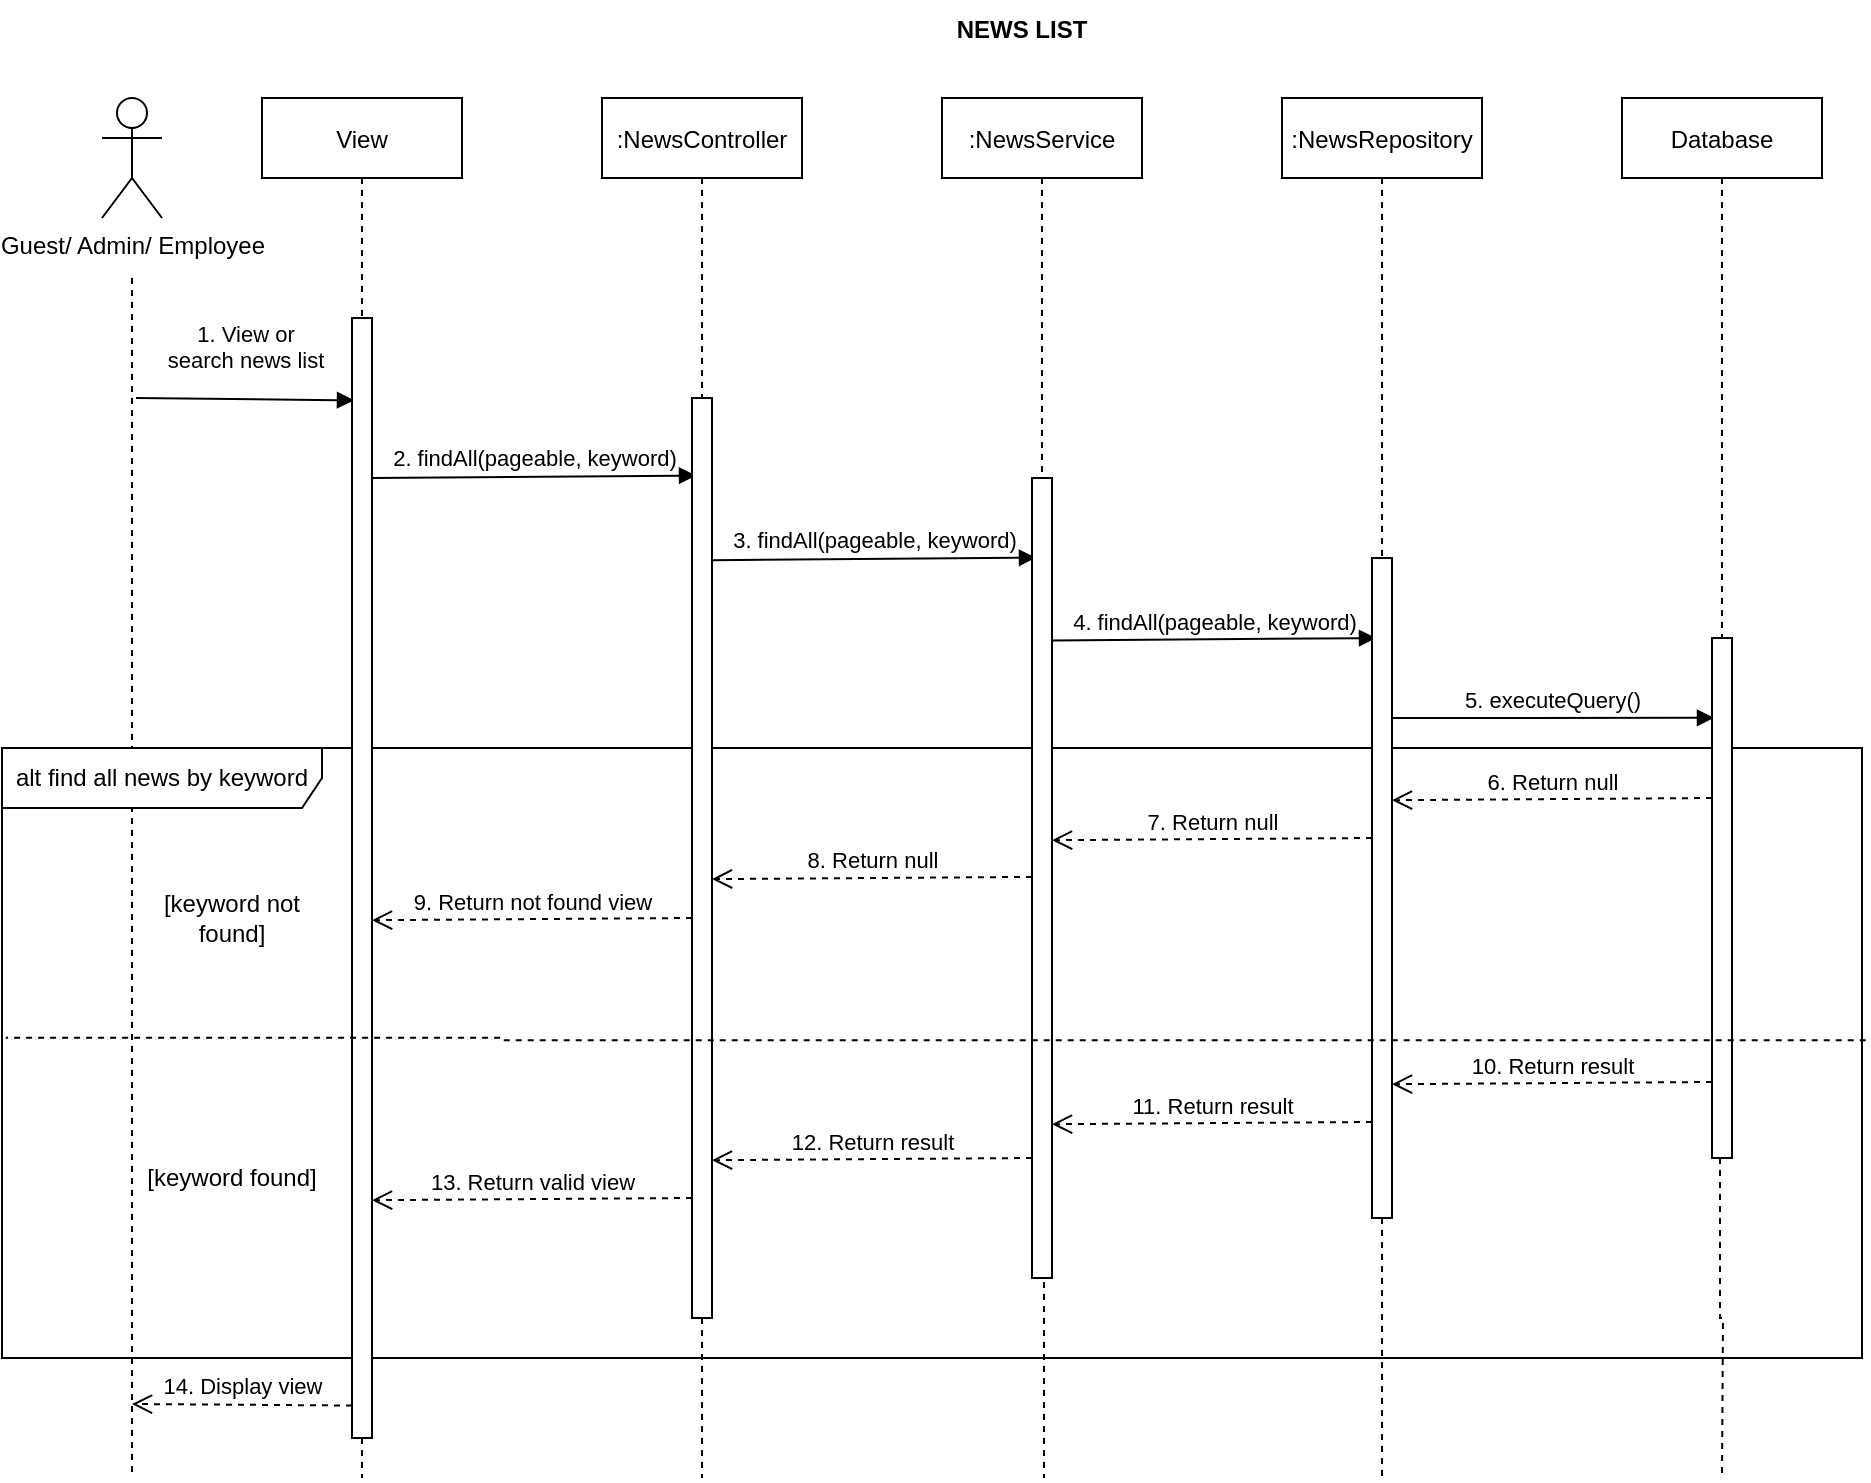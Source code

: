 <mxfile version="20.2.8" type="device"><diagram id="kgpKYQtTHZ0yAKxKKP6v" name="Page-1"><mxGraphModel dx="1108" dy="450" grid="1" gridSize="10" guides="1" tooltips="1" connect="1" arrows="1" fold="1" page="1" pageScale="1" pageWidth="850" pageHeight="1100" math="0" shadow="0"><root><mxCell id="0"/><mxCell id="1" parent="0"/><mxCell id="1rYxMRe_m1wBD9LGmmaj-11" style="edgeStyle=orthogonalEdgeStyle;rounded=0;orthogonalLoop=1;jettySize=auto;html=1;dashed=1;endArrow=none;endFill=0;" parent="1" edge="1"><mxGeometry relative="1" as="geometry"><mxPoint x="95" y="1100" as="targetPoint"/><mxPoint x="95" y="500" as="sourcePoint"/></mxGeometry></mxCell><mxCell id="1rYxMRe_m1wBD9LGmmaj-10" value="Guest/ Admin/ Employee&lt;br&gt;" style="shape=umlActor;verticalLabelPosition=bottom;verticalAlign=top;html=1;" parent="1" vertex="1"><mxGeometry x="80" y="410" width="30" height="60" as="geometry"/></mxCell><mxCell id="1rYxMRe_m1wBD9LGmmaj-12" value="View" style="shape=umlLifeline;perimeter=lifelinePerimeter;container=1;collapsible=0;recursiveResize=0;rounded=0;shadow=0;strokeWidth=1;" parent="1" vertex="1"><mxGeometry x="160" y="410" width="100" height="110" as="geometry"/></mxCell><mxCell id="1rYxMRe_m1wBD9LGmmaj-13" value=":NewsController" style="shape=umlLifeline;perimeter=lifelinePerimeter;container=1;collapsible=0;recursiveResize=0;rounded=0;shadow=0;strokeWidth=1;" parent="1" vertex="1"><mxGeometry x="330" y="410" width="100" height="150" as="geometry"/></mxCell><mxCell id="1rYxMRe_m1wBD9LGmmaj-14" value=":NewsService" style="shape=umlLifeline;perimeter=lifelinePerimeter;container=1;collapsible=0;recursiveResize=0;rounded=0;shadow=0;strokeWidth=1;" parent="1" vertex="1"><mxGeometry x="500" y="410" width="100" height="190" as="geometry"/></mxCell><mxCell id="1rYxMRe_m1wBD9LGmmaj-15" value=":NewsRepository" style="shape=umlLifeline;perimeter=lifelinePerimeter;container=1;collapsible=0;recursiveResize=0;rounded=0;shadow=0;strokeWidth=1;" parent="1" vertex="1"><mxGeometry x="670" y="410" width="100" height="230" as="geometry"/></mxCell><mxCell id="1rYxMRe_m1wBD9LGmmaj-16" value="Database" style="shape=umlLifeline;perimeter=lifelinePerimeter;container=1;collapsible=0;recursiveResize=0;rounded=0;shadow=0;strokeWidth=1;" parent="1" vertex="1"><mxGeometry x="840" y="410" width="100" height="270" as="geometry"/></mxCell><mxCell id="OpUkAzJa932ec9-czT2K-2" value="&amp;nbsp;1. View or&lt;br&gt;&amp;nbsp;search news list" style="html=1;verticalAlign=bottom;endArrow=block;entryX=0;entryY=0.073;entryDx=0;entryDy=0;entryPerimeter=0;" parent="1" edge="1"><mxGeometry x="-0.03" y="11" width="80" relative="1" as="geometry"><mxPoint x="97" y="560" as="sourcePoint"/><mxPoint x="206" y="561.15" as="targetPoint"/><mxPoint as="offset"/></mxGeometry></mxCell><mxCell id="OpUkAzJa932ec9-czT2K-3" value="2. findAll(pageable, keyword)" style="html=1;verticalAlign=bottom;endArrow=block;entryX=0.2;entryY=0.076;entryDx=0;entryDy=0;entryPerimeter=0;" parent="1" edge="1"><mxGeometry width="80" relative="1" as="geometry"><mxPoint x="215" y="600" as="sourcePoint"/><mxPoint x="377" y="598.76" as="targetPoint"/></mxGeometry></mxCell><mxCell id="JarqPtHNjqvaE3xpFGJ0-2" value="3. findAll(pageable, keyword)" style="html=1;verticalAlign=bottom;endArrow=block;entryX=0.2;entryY=0.089;entryDx=0;entryDy=0;entryPerimeter=0;exitX=1;exitY=0.163;exitDx=0;exitDy=0;exitPerimeter=0;" parent="1" edge="1"><mxGeometry width="80" relative="1" as="geometry"><mxPoint x="385" y="641.13" as="sourcePoint"/><mxPoint x="547" y="639.83" as="targetPoint"/></mxGeometry></mxCell><mxCell id="JarqPtHNjqvaE3xpFGJ0-3" value="4. findAll(pageable, keyword)" style="html=1;verticalAlign=bottom;endArrow=block;entryX=0.2;entryY=0.089;entryDx=0;entryDy=0;entryPerimeter=0;exitX=1;exitY=0.163;exitDx=0;exitDy=0;exitPerimeter=0;" parent="1" edge="1"><mxGeometry width="80" relative="1" as="geometry"><mxPoint x="555" y="681.3" as="sourcePoint"/><mxPoint x="717" y="680.0" as="targetPoint"/></mxGeometry></mxCell><mxCell id="JarqPtHNjqvaE3xpFGJ0-6" value="5. executeQuery()" style="html=1;verticalAlign=bottom;endArrow=block;entryX=0.1;entryY=0.19;entryDx=0;entryDy=0;entryPerimeter=0;" parent="1" edge="1"><mxGeometry width="80" relative="1" as="geometry"><mxPoint x="725" y="720" as="sourcePoint"/><mxPoint x="886" y="719.9" as="targetPoint"/></mxGeometry></mxCell><mxCell id="JarqPtHNjqvaE3xpFGJ0-7" value="alt find all news by keyword" style="shape=umlFrame;whiteSpace=wrap;html=1;width=160;height=30;" parent="1" vertex="1"><mxGeometry x="30" y="735" width="930" height="305" as="geometry"/></mxCell><mxCell id="JarqPtHNjqvaE3xpFGJ0-8" value="" style="html=1;points=[];perimeter=orthogonalPerimeter;" parent="1" vertex="1"><mxGeometry x="885" y="680" width="10" height="260" as="geometry"/></mxCell><mxCell id="JarqPtHNjqvaE3xpFGJ0-9" value="" style="html=1;points=[];perimeter=orthogonalPerimeter;" parent="1" vertex="1"><mxGeometry x="715" y="640" width="10" height="330" as="geometry"/></mxCell><mxCell id="JarqPtHNjqvaE3xpFGJ0-10" value="" style="html=1;points=[];perimeter=orthogonalPerimeter;" parent="1" vertex="1"><mxGeometry x="545" y="600" width="10" height="400" as="geometry"/></mxCell><mxCell id="JarqPtHNjqvaE3xpFGJ0-11" value="" style="html=1;points=[];perimeter=orthogonalPerimeter;" parent="1" vertex="1"><mxGeometry x="375" y="560" width="10" height="460" as="geometry"/></mxCell><mxCell id="JarqPtHNjqvaE3xpFGJ0-12" value="" style="html=1;points=[];perimeter=orthogonalPerimeter;" parent="1" vertex="1"><mxGeometry x="205" y="520" width="10" height="560" as="geometry"/></mxCell><mxCell id="JarqPtHNjqvaE3xpFGJ0-13" style="edgeStyle=orthogonalEdgeStyle;rounded=0;orthogonalLoop=1;jettySize=auto;html=1;dashed=1;endArrow=none;endFill=0;entryX=0.002;entryY=0.475;entryDx=0;entryDy=0;entryPerimeter=0;exitX=1.002;exitY=0.479;exitDx=0;exitDy=0;exitPerimeter=0;" parent="1" source="JarqPtHNjqvaE3xpFGJ0-7" target="JarqPtHNjqvaE3xpFGJ0-7" edge="1"><mxGeometry relative="1" as="geometry"><mxPoint x="280" y="1100" as="targetPoint"/><mxPoint x="280" y="530" as="sourcePoint"/><Array as="points"><mxPoint x="280" y="881"/><mxPoint x="280" y="880"/></Array></mxGeometry></mxCell><mxCell id="JarqPtHNjqvaE3xpFGJ0-14" value="6. Return null" style="html=1;verticalAlign=bottom;endArrow=open;dashed=1;endSize=8;entryX=1;entryY=0.367;entryDx=0;entryDy=0;entryPerimeter=0;" parent="1" target="JarqPtHNjqvaE3xpFGJ0-9" edge="1"><mxGeometry relative="1" as="geometry"><mxPoint x="885" y="760" as="sourcePoint"/><mxPoint x="805" y="760" as="targetPoint"/></mxGeometry></mxCell><mxCell id="JarqPtHNjqvaE3xpFGJ0-15" value="7. Return null" style="html=1;verticalAlign=bottom;endArrow=open;dashed=1;endSize=8;entryX=1;entryY=0.367;entryDx=0;entryDy=0;entryPerimeter=0;" parent="1" edge="1"><mxGeometry relative="1" as="geometry"><mxPoint x="715" y="780" as="sourcePoint"/><mxPoint x="555" y="781.11" as="targetPoint"/></mxGeometry></mxCell><mxCell id="JarqPtHNjqvaE3xpFGJ0-16" value="8. Return null" style="html=1;verticalAlign=bottom;endArrow=open;dashed=1;endSize=8;entryX=1;entryY=0.367;entryDx=0;entryDy=0;entryPerimeter=0;" parent="1" edge="1"><mxGeometry relative="1" as="geometry"><mxPoint x="545" y="799.45" as="sourcePoint"/><mxPoint x="385" y="800.56" as="targetPoint"/></mxGeometry></mxCell><mxCell id="JarqPtHNjqvaE3xpFGJ0-17" value="9. Return not found view" style="html=1;verticalAlign=bottom;endArrow=open;dashed=1;endSize=8;entryX=1;entryY=0.367;entryDx=0;entryDy=0;entryPerimeter=0;" parent="1" edge="1"><mxGeometry relative="1" as="geometry"><mxPoint x="375" y="820" as="sourcePoint"/><mxPoint x="215" y="821.11" as="targetPoint"/></mxGeometry></mxCell><mxCell id="JarqPtHNjqvaE3xpFGJ0-19" value="[keyword not found]" style="text;html=1;strokeColor=none;fillColor=none;align=center;verticalAlign=middle;whiteSpace=wrap;rounded=0;" parent="1" vertex="1"><mxGeometry x="105" y="810" width="80" height="20" as="geometry"/></mxCell><mxCell id="JarqPtHNjqvaE3xpFGJ0-20" value="[keyword found]" style="text;html=1;strokeColor=none;fillColor=none;align=center;verticalAlign=middle;whiteSpace=wrap;rounded=0;" parent="1" vertex="1"><mxGeometry x="100" y="940" width="90" height="20" as="geometry"/></mxCell><mxCell id="JarqPtHNjqvaE3xpFGJ0-21" value="10. Return result" style="html=1;verticalAlign=bottom;endArrow=open;dashed=1;endSize=8;entryX=1;entryY=0.367;entryDx=0;entryDy=0;entryPerimeter=0;" parent="1" edge="1"><mxGeometry relative="1" as="geometry"><mxPoint x="885" y="902" as="sourcePoint"/><mxPoint x="725" y="903.11" as="targetPoint"/></mxGeometry></mxCell><mxCell id="JarqPtHNjqvaE3xpFGJ0-22" value="12. Return result" style="html=1;verticalAlign=bottom;endArrow=open;dashed=1;endSize=8;entryX=1;entryY=0.367;entryDx=0;entryDy=0;entryPerimeter=0;" parent="1" edge="1"><mxGeometry relative="1" as="geometry"><mxPoint x="545" y="940" as="sourcePoint"/><mxPoint x="385" y="941.11" as="targetPoint"/></mxGeometry></mxCell><mxCell id="JarqPtHNjqvaE3xpFGJ0-23" value="11. Return result" style="html=1;verticalAlign=bottom;endArrow=open;dashed=1;endSize=8;entryX=1;entryY=0.367;entryDx=0;entryDy=0;entryPerimeter=0;" parent="1" edge="1"><mxGeometry relative="1" as="geometry"><mxPoint x="715" y="922" as="sourcePoint"/><mxPoint x="555" y="923.11" as="targetPoint"/></mxGeometry></mxCell><mxCell id="JarqPtHNjqvaE3xpFGJ0-24" value="13. Return valid view" style="html=1;verticalAlign=bottom;endArrow=open;dashed=1;endSize=8;entryX=1;entryY=0.367;entryDx=0;entryDy=0;entryPerimeter=0;" parent="1" edge="1"><mxGeometry relative="1" as="geometry"><mxPoint x="375" y="960" as="sourcePoint"/><mxPoint x="215" y="961.11" as="targetPoint"/></mxGeometry></mxCell><mxCell id="JarqPtHNjqvaE3xpFGJ0-26" value="14. Display view" style="html=1;verticalAlign=bottom;endArrow=open;dashed=1;endSize=8;exitX=0;exitY=0.971;exitDx=0;exitDy=0;exitPerimeter=0;" parent="1" source="JarqPtHNjqvaE3xpFGJ0-12" edge="1"><mxGeometry relative="1" as="geometry"><mxPoint x="200" y="1063" as="sourcePoint"/><mxPoint x="95" y="1063" as="targetPoint"/></mxGeometry></mxCell><mxCell id="JarqPtHNjqvaE3xpFGJ0-27" style="edgeStyle=orthogonalEdgeStyle;rounded=0;orthogonalLoop=1;jettySize=auto;html=1;dashed=1;endArrow=none;endFill=0;exitX=0.4;exitY=1;exitDx=0;exitDy=0;exitPerimeter=0;" parent="1" source="JarqPtHNjqvaE3xpFGJ0-8" edge="1"><mxGeometry relative="1" as="geometry"><mxPoint x="890" y="1100" as="targetPoint"/><mxPoint x="105" y="510" as="sourcePoint"/></mxGeometry></mxCell><mxCell id="JarqPtHNjqvaE3xpFGJ0-28" style="edgeStyle=orthogonalEdgeStyle;rounded=0;orthogonalLoop=1;jettySize=auto;html=1;dashed=1;endArrow=none;endFill=0;exitX=0.3;exitY=1;exitDx=0;exitDy=0;exitPerimeter=0;" parent="1" edge="1"><mxGeometry relative="1" as="geometry"><mxPoint x="720" y="1100" as="targetPoint"/><mxPoint x="720" y="970" as="sourcePoint"/></mxGeometry></mxCell><mxCell id="JarqPtHNjqvaE3xpFGJ0-29" style="edgeStyle=orthogonalEdgeStyle;rounded=0;orthogonalLoop=1;jettySize=auto;html=1;dashed=1;endArrow=none;endFill=0;exitX=0.6;exitY=1.005;exitDx=0;exitDy=0;exitPerimeter=0;" parent="1" source="JarqPtHNjqvaE3xpFGJ0-10" edge="1"><mxGeometry relative="1" as="geometry"><mxPoint x="551" y="1100" as="targetPoint"/><mxPoint x="730" y="980" as="sourcePoint"/></mxGeometry></mxCell><mxCell id="JarqPtHNjqvaE3xpFGJ0-30" style="edgeStyle=orthogonalEdgeStyle;rounded=0;orthogonalLoop=1;jettySize=auto;html=1;dashed=1;endArrow=none;endFill=0;exitX=0.6;exitY=1.005;exitDx=0;exitDy=0;exitPerimeter=0;" parent="1" edge="1"><mxGeometry relative="1" as="geometry"><mxPoint x="380" y="1100" as="targetPoint"/><mxPoint x="380" y="1020" as="sourcePoint"/></mxGeometry></mxCell><mxCell id="JarqPtHNjqvaE3xpFGJ0-31" style="edgeStyle=orthogonalEdgeStyle;rounded=0;orthogonalLoop=1;jettySize=auto;html=1;dashed=1;endArrow=none;endFill=0;exitX=0.6;exitY=1.005;exitDx=0;exitDy=0;exitPerimeter=0;" parent="1" edge="1"><mxGeometry relative="1" as="geometry"><mxPoint x="210" y="1100" as="targetPoint"/><mxPoint x="210" y="1080" as="sourcePoint"/></mxGeometry></mxCell><mxCell id="gbJYZ5j_3z2vMOxd8n6P-2" value="&lt;b&gt;NEWS LIST&lt;/b&gt;" style="text;html=1;strokeColor=none;fillColor=none;align=center;verticalAlign=middle;whiteSpace=wrap;rounded=0;" parent="1" vertex="1"><mxGeometry x="490" y="361" width="100" height="30" as="geometry"/></mxCell></root></mxGraphModel></diagram></mxfile>